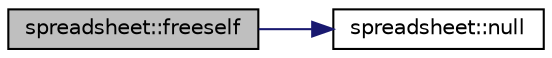digraph "spreadsheet::freeself"
{
  edge [fontname="Helvetica",fontsize="10",labelfontname="Helvetica",labelfontsize="10"];
  node [fontname="Helvetica",fontsize="10",shape=record];
  rankdir="LR";
  Node85 [label="spreadsheet::freeself",height=0.2,width=0.4,color="black", fillcolor="grey75", style="filled", fontcolor="black"];
  Node85 -> Node86 [color="midnightblue",fontsize="10",style="solid",fontname="Helvetica"];
  Node86 [label="spreadsheet::null",height=0.2,width=0.4,color="black", fillcolor="white", style="filled",URL="$d8/d11/classspreadsheet.html#a69de03c34f8556d93388fe8c6233189c"];
}
